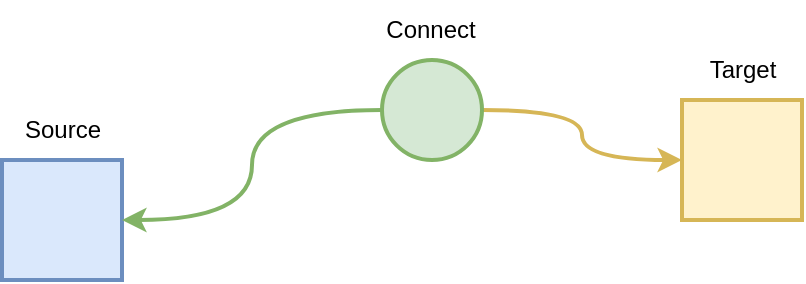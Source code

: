 <mxfile version="20.8.20" type="github">
  <diagram name="第 1 页" id="gzkTSLLL8rwbVCDswUHF">
    <mxGraphModel dx="1242" dy="747" grid="1" gridSize="10" guides="1" tooltips="1" connect="1" arrows="1" fold="1" page="1" pageScale="1" pageWidth="827" pageHeight="1169" math="0" shadow="0">
      <root>
        <mxCell id="0" />
        <mxCell id="1" parent="0" />
        <mxCell id="jB7oXGu01omAEkD2qwYA-2" value="" style="rounded=0;whiteSpace=wrap;html=1;strokeWidth=2;fillColor=#dae8fc;strokeColor=#6c8ebf;" vertex="1" parent="1">
          <mxGeometry x="170" y="280" width="60" height="60" as="geometry" />
        </mxCell>
        <mxCell id="jB7oXGu01omAEkD2qwYA-3" value="" style="rounded=0;whiteSpace=wrap;html=1;strokeWidth=2;fillColor=#fff2cc;strokeColor=#d6b656;" vertex="1" parent="1">
          <mxGeometry x="510" y="250" width="60" height="60" as="geometry" />
        </mxCell>
        <mxCell id="jB7oXGu01omAEkD2qwYA-7" style="edgeStyle=orthogonalEdgeStyle;rounded=0;orthogonalLoop=1;jettySize=auto;html=1;entryX=1;entryY=0.5;entryDx=0;entryDy=0;curved=1;strokeWidth=2;fillColor=#d5e8d4;strokeColor=#82b366;" edge="1" parent="1" source="jB7oXGu01omAEkD2qwYA-5" target="jB7oXGu01omAEkD2qwYA-2">
          <mxGeometry relative="1" as="geometry" />
        </mxCell>
        <mxCell id="jB7oXGu01omAEkD2qwYA-8" style="edgeStyle=orthogonalEdgeStyle;curved=1;rounded=0;orthogonalLoop=1;jettySize=auto;html=1;entryX=0;entryY=0.5;entryDx=0;entryDy=0;strokeWidth=2;fillColor=#fff2cc;strokeColor=#d6b656;" edge="1" parent="1" source="jB7oXGu01omAEkD2qwYA-5" target="jB7oXGu01omAEkD2qwYA-3">
          <mxGeometry relative="1" as="geometry" />
        </mxCell>
        <mxCell id="jB7oXGu01omAEkD2qwYA-5" value="" style="ellipse;whiteSpace=wrap;html=1;aspect=fixed;strokeWidth=2;fillColor=#d5e8d4;strokeColor=#82b366;" vertex="1" parent="1">
          <mxGeometry x="360" y="230" width="50" height="50" as="geometry" />
        </mxCell>
        <mxCell id="jB7oXGu01omAEkD2qwYA-9" value="Source" style="text;html=1;align=center;verticalAlign=middle;resizable=0;points=[];autosize=1;strokeColor=none;fillColor=none;" vertex="1" parent="1">
          <mxGeometry x="170" y="250" width="60" height="30" as="geometry" />
        </mxCell>
        <mxCell id="jB7oXGu01omAEkD2qwYA-10" value="Target" style="text;html=1;align=center;verticalAlign=middle;resizable=0;points=[];autosize=1;strokeColor=none;fillColor=none;" vertex="1" parent="1">
          <mxGeometry x="510" y="220" width="60" height="30" as="geometry" />
        </mxCell>
        <mxCell id="jB7oXGu01omAEkD2qwYA-11" value="Connect" style="text;html=1;align=center;verticalAlign=middle;resizable=0;points=[];autosize=1;strokeColor=none;fillColor=none;" vertex="1" parent="1">
          <mxGeometry x="349" y="200" width="70" height="30" as="geometry" />
        </mxCell>
      </root>
    </mxGraphModel>
  </diagram>
</mxfile>
